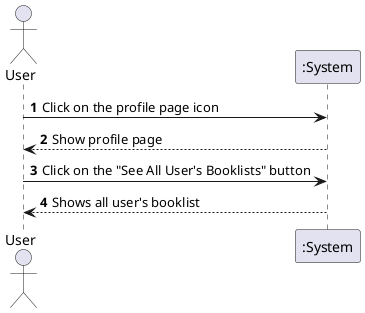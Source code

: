 @startuml
'https://plantuml.com/sequence-diagram

autonumber

actor "User" as user
participant ":System" as sys

user -> sys: Click on the profile page icon
user <-- sys: Show profile page

user -> sys: Click on the "See All User's Booklists" button
user <-- sys: Shows all user's booklist

@enduml
